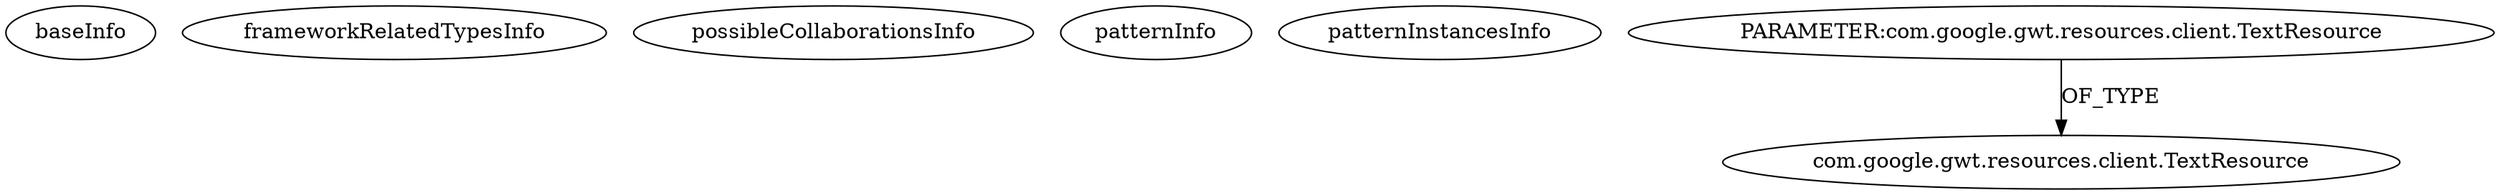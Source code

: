 digraph {
baseInfo[graphId=1481,category="pattern",isAnonymous=false,possibleRelation=false]
frameworkRelatedTypesInfo[]
possibleCollaborationsInfo[]
patternInfo[frequency=2.0,patternRootClient=null]
patternInstancesInfo[0="timeu-processing-js-gwt~/timeu-processing-js-gwt/processing-js-gwt-master/processingjs-gwt/src/main/java/com/github/timeu/gwtlibs/processingjsgwt/client/Processing.java~void load(com.google.gwt.resources.client.ExternalTextResource,java.lang.Runnable)~4545",1="akjava-WebTestMaker~/akjava-WebTestMaker/WebTestMaker-master/src/com/akjava/gwt/webtestmaker/client/WebTestMaker.java~void onModuleLoad()~662"]
6[label="com.google.gwt.resources.client.TextResource",vertexType="FRAMEWORK_INTERFACE_TYPE",isFrameworkType=false]
5[label="PARAMETER:com.google.gwt.resources.client.TextResource",vertexType="PARAMETER_DECLARATION",isFrameworkType=false]
5->6[label="OF_TYPE"]
}
